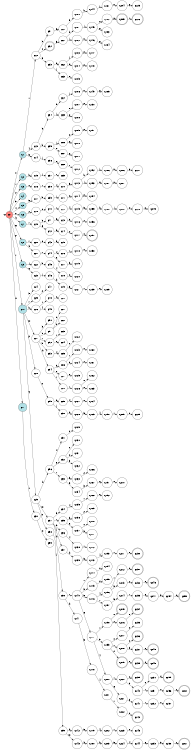 digraph APTAALF {
__start0 [style = invis, shape = none, label = "", width = 0, height = 0];

rankdir=LR;
size="8,5";

s0 [style="filled", color="black", fillcolor="#ff817b" shape="circle", label="q0"];
s1 [style="filled", color="black", fillcolor="powderblue" shape="circle", label="q1"];
s2 [style="filled", color="black", fillcolor="powderblue" shape="circle", label="q2"];
s3 [style="filled", color="black", fillcolor="powderblue" shape="circle", label="q3"];
s4 [style="filled", color="black", fillcolor="powderblue" shape="circle", label="q4"];
s5 [style="filled", color="black", fillcolor="powderblue" shape="circle", label="q5"];
s6 [style="filled", color="black", fillcolor="powderblue" shape="circle", label="q6"];
s7 [style="filled", color="black", fillcolor="powderblue" shape="circle", label="q7"];
s8 [style="filled", color="black", fillcolor="powderblue" shape="circle", label="q8"];
s9 [style="filled", color="black", fillcolor="powderblue" shape="circle", label="q9"];
s10 [style="filled", color="black", fillcolor="powderblue" shape="circle", label="q10"];
s11 [style="filled", color="black", fillcolor="powderblue" shape="circle", label="q11"];
s12 [style="filled", color="black", fillcolor="white" shape="circle", label="q12"];
s13 [style="filled", color="black", fillcolor="white" shape="circle", label="q13"];
s14 [style="filled", color="black", fillcolor="white" shape="circle", label="q14"];
s15 [style="filled", color="black", fillcolor="white" shape="circle", label="q15"];
s16 [style="filled", color="black", fillcolor="white" shape="circle", label="q16"];
s17 [style="filled", color="black", fillcolor="white" shape="circle", label="q17"];
s18 [style="filled", color="black", fillcolor="white" shape="circle", label="q18"];
s19 [style="filled", color="black", fillcolor="white" shape="circle", label="q19"];
s20 [style="filled", color="black", fillcolor="white" shape="circle", label="q20"];
s21 [style="filled", color="black", fillcolor="white" shape="circle", label="q21"];
s22 [style="filled", color="black", fillcolor="white" shape="circle", label="q22"];
s23 [style="filled", color="black", fillcolor="white" shape="circle", label="q23"];
s24 [style="filled", color="black", fillcolor="white" shape="circle", label="q24"];
s25 [style="filled", color="black", fillcolor="white" shape="circle", label="q25"];
s26 [style="filled", color="black", fillcolor="white" shape="circle", label="q26"];
s27 [style="filled", color="black", fillcolor="white" shape="circle", label="q27"];
s28 [style="filled", color="black", fillcolor="white" shape="circle", label="q28"];
s29 [style="filled", color="black", fillcolor="white" shape="circle", label="q29"];
s30 [style="filled", color="black", fillcolor="white" shape="circle", label="q30"];
s31 [style="filled", color="black", fillcolor="white" shape="circle", label="q31"];
s32 [style="rounded,filled", color="black", fillcolor="white" shape="doublecircle", label="q32"];
s33 [style="filled", color="black", fillcolor="white" shape="circle", label="q33"];
s34 [style="filled", color="black", fillcolor="white" shape="circle", label="q34"];
s35 [style="filled", color="black", fillcolor="white" shape="circle", label="q35"];
s36 [style="filled", color="black", fillcolor="white" shape="circle", label="q36"];
s37 [style="filled", color="black", fillcolor="white" shape="circle", label="q37"];
s38 [style="filled", color="black", fillcolor="white" shape="circle", label="q38"];
s39 [style="filled", color="black", fillcolor="white" shape="circle", label="q39"];
s40 [style="filled", color="black", fillcolor="white" shape="circle", label="q40"];
s41 [style="filled", color="black", fillcolor="white" shape="circle", label="q41"];
s42 [style="filled", color="black", fillcolor="white" shape="circle", label="q42"];
s43 [style="filled", color="black", fillcolor="white" shape="circle", label="q43"];
s44 [style="filled", color="black", fillcolor="white" shape="circle", label="q44"];
s45 [style="filled", color="black", fillcolor="white" shape="circle", label="q45"];
s46 [style="filled", color="black", fillcolor="white" shape="circle", label="q46"];
s47 [style="filled", color="black", fillcolor="white" shape="circle", label="q47"];
s48 [style="filled", color="black", fillcolor="white" shape="circle", label="q48"];
s49 [style="filled", color="black", fillcolor="white" shape="circle", label="q49"];
s50 [style="filled", color="black", fillcolor="white" shape="circle", label="q50"];
s51 [style="filled", color="black", fillcolor="white" shape="circle", label="q51"];
s52 [style="filled", color="black", fillcolor="white" shape="circle", label="q52"];
s53 [style="filled", color="black", fillcolor="white" shape="circle", label="q53"];
s54 [style="filled", color="black", fillcolor="white" shape="circle", label="q54"];
s55 [style="filled", color="black", fillcolor="white" shape="circle", label="q55"];
s56 [style="filled", color="black", fillcolor="white" shape="circle", label="q56"];
s57 [style="filled", color="black", fillcolor="white" shape="circle", label="q57"];
s58 [style="filled", color="black", fillcolor="white" shape="circle", label="q58"];
s59 [style="filled", color="black", fillcolor="white" shape="circle", label="q59"];
s60 [style="filled", color="black", fillcolor="white" shape="circle", label="q60"];
s61 [style="filled", color="black", fillcolor="white" shape="circle", label="q61"];
s62 [style="filled", color="black", fillcolor="white" shape="circle", label="q62"];
s63 [style="filled", color="black", fillcolor="white" shape="circle", label="q63"];
s64 [style="filled", color="black", fillcolor="white" shape="circle", label="q64"];
s65 [style="filled", color="black", fillcolor="white" shape="circle", label="q65"];
s66 [style="filled", color="black", fillcolor="white" shape="circle", label="q66"];
s67 [style="filled", color="black", fillcolor="white" shape="circle", label="q67"];
s68 [style="filled", color="black", fillcolor="white" shape="circle", label="q68"];
s69 [style="filled", color="black", fillcolor="white" shape="circle", label="q69"];
s70 [style="filled", color="black", fillcolor="white" shape="circle", label="q70"];
s71 [style="filled", color="black", fillcolor="white" shape="circle", label="q71"];
s72 [style="filled", color="black", fillcolor="white" shape="circle", label="q72"];
s73 [style="filled", color="black", fillcolor="white" shape="circle", label="q73"];
s74 [style="filled", color="black", fillcolor="white" shape="circle", label="q74"];
s75 [style="filled", color="black", fillcolor="white" shape="circle", label="q75"];
s76 [style="filled", color="black", fillcolor="white" shape="circle", label="q76"];
s77 [style="filled", color="black", fillcolor="white" shape="circle", label="q77"];
s78 [style="filled", color="black", fillcolor="white" shape="circle", label="q78"];
s79 [style="filled", color="black", fillcolor="white" shape="circle", label="q79"];
s80 [style="filled", color="black", fillcolor="white" shape="circle", label="q80"];
s81 [style="filled", color="black", fillcolor="white" shape="circle", label="q81"];
s82 [style="filled", color="black", fillcolor="white" shape="circle", label="q82"];
s83 [style="filled", color="black", fillcolor="white" shape="circle", label="q83"];
s84 [style="filled", color="black", fillcolor="white" shape="circle", label="q84"];
s85 [style="filled", color="black", fillcolor="white" shape="circle", label="q85"];
s86 [style="filled", color="black", fillcolor="white" shape="circle", label="q86"];
s87 [style="filled", color="black", fillcolor="white" shape="circle", label="q87"];
s88 [style="filled", color="black", fillcolor="white" shape="circle", label="q88"];
s89 [style="filled", color="black", fillcolor="white" shape="circle", label="q89"];
s90 [style="filled", color="black", fillcolor="white" shape="circle", label="q90"];
s91 [style="filled", color="black", fillcolor="white" shape="circle", label="q91"];
s92 [style="filled", color="black", fillcolor="white" shape="circle", label="q92"];
s93 [style="filled", color="black", fillcolor="white" shape="circle", label="q93"];
s94 [style="filled", color="black", fillcolor="white" shape="circle", label="q94"];
s95 [style="filled", color="black", fillcolor="white" shape="circle", label="q95"];
s96 [style="filled", color="black", fillcolor="white" shape="circle", label="q96"];
s97 [style="filled", color="black", fillcolor="white" shape="circle", label="q97"];
s98 [style="filled", color="black", fillcolor="white" shape="circle", label="q98"];
s99 [style="filled", color="black", fillcolor="white" shape="circle", label="q99"];
s100 [style="filled", color="black", fillcolor="white" shape="circle", label="q100"];
s101 [style="filled", color="black", fillcolor="white" shape="circle", label="q101"];
s102 [style="filled", color="black", fillcolor="white" shape="circle", label="q102"];
s103 [style="filled", color="black", fillcolor="white" shape="circle", label="q103"];
s104 [style="filled", color="black", fillcolor="white" shape="circle", label="q104"];
s105 [style="filled", color="black", fillcolor="white" shape="circle", label="q105"];
s106 [style="filled", color="black", fillcolor="white" shape="circle", label="q106"];
s107 [style="filled", color="black", fillcolor="white" shape="circle", label="q107"];
s108 [style="filled", color="black", fillcolor="white" shape="circle", label="q108"];
s109 [style="filled", color="black", fillcolor="white" shape="circle", label="q109"];
s110 [style="filled", color="black", fillcolor="white" shape="circle", label="q110"];
s111 [style="filled", color="black", fillcolor="white" shape="circle", label="q111"];
s112 [style="filled", color="black", fillcolor="white" shape="circle", label="q112"];
s113 [style="filled", color="black", fillcolor="white" shape="circle", label="q113"];
s114 [style="filled", color="black", fillcolor="white" shape="circle", label="q114"];
s115 [style="filled", color="black", fillcolor="white" shape="circle", label="q115"];
s116 [style="filled", color="black", fillcolor="white" shape="circle", label="q116"];
s117 [style="filled", color="black", fillcolor="white" shape="circle", label="q117"];
s118 [style="filled", color="black", fillcolor="white" shape="circle", label="q118"];
s119 [style="filled", color="black", fillcolor="white" shape="circle", label="q119"];
s120 [style="filled", color="black", fillcolor="white" shape="circle", label="q120"];
s121 [style="filled", color="black", fillcolor="white" shape="circle", label="q121"];
s122 [style="filled", color="black", fillcolor="white" shape="circle", label="q122"];
s123 [style="filled", color="black", fillcolor="white" shape="circle", label="q123"];
s124 [style="filled", color="black", fillcolor="white" shape="circle", label="q124"];
s125 [style="filled", color="black", fillcolor="white" shape="circle", label="q125"];
s126 [style="filled", color="black", fillcolor="white" shape="circle", label="q126"];
s127 [style="filled", color="black", fillcolor="white" shape="circle", label="q127"];
s128 [style="filled", color="black", fillcolor="white" shape="circle", label="q128"];
s129 [style="filled", color="black", fillcolor="white" shape="circle", label="q129"];
s130 [style="filled", color="black", fillcolor="white" shape="circle", label="q130"];
s131 [style="filled", color="black", fillcolor="white" shape="circle", label="q131"];
s132 [style="filled", color="black", fillcolor="white" shape="circle", label="q132"];
s133 [style="filled", color="black", fillcolor="white" shape="circle", label="q133"];
s134 [style="filled", color="black", fillcolor="white" shape="circle", label="q134"];
s135 [style="filled", color="black", fillcolor="white" shape="circle", label="q135"];
s136 [style="filled", color="black", fillcolor="white" shape="circle", label="q136"];
s137 [style="filled", color="black", fillcolor="white" shape="circle", label="q137"];
s138 [style="filled", color="black", fillcolor="white" shape="circle", label="q138"];
s139 [style="filled", color="black", fillcolor="white" shape="circle", label="q139"];
s140 [style="filled", color="black", fillcolor="white" shape="circle", label="q140"];
s141 [style="filled", color="black", fillcolor="white" shape="circle", label="q141"];
s142 [style="filled", color="black", fillcolor="white" shape="circle", label="q142"];
s143 [style="filled", color="black", fillcolor="white" shape="circle", label="q143"];
s144 [style="filled", color="black", fillcolor="white" shape="circle", label="q144"];
s145 [style="filled", color="black", fillcolor="white" shape="circle", label="q145"];
s146 [style="filled", color="black", fillcolor="white" shape="circle", label="q146"];
s147 [style="filled", color="black", fillcolor="white" shape="circle", label="q147"];
s148 [style="filled", color="black", fillcolor="white" shape="circle", label="q148"];
s149 [style="filled", color="black", fillcolor="white" shape="circle", label="q149"];
s150 [style="filled", color="black", fillcolor="white" shape="circle", label="q150"];
s151 [style="filled", color="black", fillcolor="white" shape="circle", label="q151"];
s152 [style="filled", color="black", fillcolor="white" shape="circle", label="q152"];
s153 [style="filled", color="black", fillcolor="white" shape="circle", label="q153"];
s154 [style="filled", color="black", fillcolor="white" shape="circle", label="q154"];
s155 [style="filled", color="black", fillcolor="white" shape="circle", label="q155"];
s156 [style="filled", color="black", fillcolor="white" shape="circle", label="q156"];
s157 [style="rounded,filled", color="black", fillcolor="white" shape="doublecircle", label="q157"];
s158 [style="filled", color="black", fillcolor="white" shape="circle", label="q158"];
s159 [style="filled", color="black", fillcolor="white" shape="circle", label="q159"];
s160 [style="filled", color="black", fillcolor="white" shape="circle", label="q160"];
s161 [style="filled", color="black", fillcolor="white" shape="circle", label="q161"];
s162 [style="filled", color="black", fillcolor="white" shape="circle", label="q162"];
s163 [style="filled", color="black", fillcolor="white" shape="circle", label="q163"];
s164 [style="filled", color="black", fillcolor="white" shape="circle", label="q164"];
s165 [style="filled", color="black", fillcolor="white" shape="circle", label="q165"];
s166 [style="filled", color="black", fillcolor="white" shape="circle", label="q166"];
s167 [style="filled", color="black", fillcolor="white" shape="circle", label="q167"];
s168 [style="filled", color="black", fillcolor="white" shape="circle", label="q168"];
s169 [style="filled", color="black", fillcolor="white" shape="circle", label="q169"];
s170 [style="filled", color="black", fillcolor="white" shape="circle", label="q170"];
s171 [style="filled", color="black", fillcolor="white" shape="circle", label="q171"];
s172 [style="filled", color="black", fillcolor="white" shape="circle", label="q172"];
s173 [style="filled", color="black", fillcolor="white" shape="circle", label="q173"];
s174 [style="filled", color="black", fillcolor="white" shape="circle", label="q174"];
s175 [style="filled", color="black", fillcolor="white" shape="circle", label="q175"];
s176 [style="filled", color="black", fillcolor="white" shape="circle", label="q176"];
s177 [style="filled", color="black", fillcolor="white" shape="circle", label="q177"];
s178 [style="filled", color="black", fillcolor="white" shape="circle", label="q178"];
s179 [style="filled", color="black", fillcolor="white" shape="circle", label="q179"];
s180 [style="filled", color="black", fillcolor="white" shape="circle", label="q180"];
s181 [style="filled", color="black", fillcolor="white" shape="circle", label="q181"];
s182 [style="filled", color="black", fillcolor="white" shape="circle", label="q182"];
s183 [style="filled", color="black", fillcolor="white" shape="circle", label="q183"];
s184 [style="filled", color="black", fillcolor="white" shape="circle", label="q184"];
s185 [style="filled", color="black", fillcolor="white" shape="circle", label="q185"];
s186 [style="filled", color="black", fillcolor="white" shape="circle", label="q186"];
s187 [style="filled", color="black", fillcolor="white" shape="circle", label="q187"];
s188 [style="filled", color="black", fillcolor="white" shape="circle", label="q188"];
s189 [style="filled", color="black", fillcolor="white" shape="circle", label="q189"];
s190 [style="filled", color="black", fillcolor="white" shape="circle", label="q190"];
s191 [style="filled", color="black", fillcolor="white" shape="circle", label="q191"];
s192 [style="filled", color="black", fillcolor="white" shape="circle", label="q192"];
s193 [style="filled", color="black", fillcolor="white" shape="circle", label="q193"];
s194 [style="filled", color="black", fillcolor="white" shape="circle", label="q194"];
s195 [style="filled", color="black", fillcolor="white" shape="circle", label="q195"];
s196 [style="filled", color="black", fillcolor="white" shape="circle", label="q196"];
s197 [style="filled", color="black", fillcolor="white" shape="circle", label="q197"];
s198 [style="filled", color="black", fillcolor="white" shape="circle", label="q198"];
s199 [style="filled", color="black", fillcolor="white" shape="circle", label="q199"];
s200 [style="filled", color="black", fillcolor="white" shape="circle", label="q200"];
s201 [style="filled", color="black", fillcolor="white" shape="circle", label="q201"];
s202 [style="filled", color="black", fillcolor="white" shape="circle", label="q202"];
s203 [style="filled", color="black", fillcolor="white" shape="circle", label="q203"];
s204 [style="filled", color="black", fillcolor="white" shape="circle", label="q204"];
s205 [style="rounded,filled", color="black", fillcolor="white" shape="doublecircle", label="q205"];
s206 [style="filled", color="black", fillcolor="white" shape="circle", label="q206"];
s207 [style="filled", color="black", fillcolor="white" shape="circle", label="q207"];
s208 [style="filled", color="black", fillcolor="white" shape="circle", label="q208"];
s209 [style="filled", color="black", fillcolor="white" shape="circle", label="q209"];
s210 [style="filled", color="black", fillcolor="white" shape="circle", label="q210"];
s211 [style="filled", color="black", fillcolor="white" shape="circle", label="q211"];
s212 [style="filled", color="black", fillcolor="white" shape="circle", label="q212"];
s213 [style="filled", color="black", fillcolor="white" shape="circle", label="q213"];
s214 [style="filled", color="black", fillcolor="white" shape="circle", label="q214"];
s215 [style="rounded,filled", color="black", fillcolor="white" shape="doublecircle", label="q215"];
s216 [style="filled", color="black", fillcolor="white" shape="circle", label="q216"];
s217 [style="filled", color="black", fillcolor="white" shape="circle", label="q217"];
s218 [style="filled", color="black", fillcolor="white" shape="circle", label="q218"];
s219 [style="rounded,filled", color="black", fillcolor="white" shape="doublecircle", label="q219"];
s220 [style="filled", color="black", fillcolor="white" shape="circle", label="q220"];
s221 [style="filled", color="black", fillcolor="white" shape="circle", label="q221"];
s222 [style="filled", color="black", fillcolor="white" shape="circle", label="q222"];
s223 [style="filled", color="black", fillcolor="white" shape="circle", label="q223"];
s224 [style="filled", color="black", fillcolor="white" shape="circle", label="q224"];
s225 [style="filled", color="black", fillcolor="white" shape="circle", label="q225"];
s226 [style="rounded,filled", color="black", fillcolor="white" shape="doublecircle", label="q226"];
s227 [style="filled", color="black", fillcolor="white" shape="circle", label="q227"];
s228 [style="filled", color="black", fillcolor="white" shape="circle", label="q228"];
s229 [style="filled", color="black", fillcolor="white" shape="circle", label="q229"];
s230 [style="rounded,filled", color="black", fillcolor="white" shape="doublecircle", label="q230"];
s231 [style="rounded,filled", color="black", fillcolor="white" shape="doublecircle", label="q231"];
s232 [style="filled", color="black", fillcolor="white" shape="circle", label="q232"];
s233 [style="filled", color="black", fillcolor="white" shape="circle", label="q233"];
s234 [style="rounded,filled", color="black", fillcolor="white" shape="doublecircle", label="q234"];
s235 [style="filled", color="black", fillcolor="white" shape="circle", label="q235"];
s236 [style="rounded,filled", color="black", fillcolor="white" shape="doublecircle", label="q236"];
s237 [style="filled", color="black", fillcolor="white" shape="circle", label="q237"];
s238 [style="rounded,filled", color="black", fillcolor="white" shape="doublecircle", label="q238"];
s239 [style="rounded,filled", color="black", fillcolor="white" shape="doublecircle", label="q239"];
s240 [style="filled", color="black", fillcolor="white" shape="circle", label="q240"];
s241 [style="filled", color="black", fillcolor="white" shape="circle", label="q241"];
s242 [style="rounded,filled", color="black", fillcolor="white" shape="doublecircle", label="q242"];
s243 [style="filled", color="black", fillcolor="white" shape="circle", label="q243"];
s244 [style="filled", color="black", fillcolor="white" shape="circle", label="q244"];
s245 [style="filled", color="black", fillcolor="white" shape="circle", label="q245"];
s246 [style="rounded,filled", color="black", fillcolor="white" shape="doublecircle", label="q246"];
s247 [style="filled", color="black", fillcolor="white" shape="circle", label="q247"];
s248 [style="rounded,filled", color="black", fillcolor="white" shape="doublecircle", label="q248"];
s249 [style="rounded,filled", color="black", fillcolor="white" shape="doublecircle", label="q249"];
s250 [style="filled", color="black", fillcolor="white" shape="circle", label="q250"];
s251 [style="filled", color="black", fillcolor="white" shape="circle", label="q251"];
s252 [style="filled", color="black", fillcolor="white" shape="circle", label="q252"];
s253 [style="filled", color="black", fillcolor="white" shape="circle", label="q253"];
s254 [style="filled", color="black", fillcolor="white" shape="circle", label="q254"];
s255 [style="rounded,filled", color="black", fillcolor="white" shape="doublecircle", label="q255"];
s256 [style="filled", color="black", fillcolor="white" shape="circle", label="q256"];
s257 [style="filled", color="black", fillcolor="white" shape="circle", label="q257"];
s258 [style="filled", color="black", fillcolor="white" shape="circle", label="q258"];
s259 [style="rounded,filled", color="black", fillcolor="white" shape="doublecircle", label="q259"];
s260 [style="rounded,filled", color="black", fillcolor="white" shape="doublecircle", label="q260"];
s261 [style="rounded,filled", color="black", fillcolor="white" shape="doublecircle", label="q261"];
subgraph cluster_main { 
	graph [pad=".75", ranksep="0.15", nodesep="0.15"];
	 style=invis; 
	__start0 -> s0 [penwidth=2];
}
s0 -> s1 [label="0"];
s0 -> s2 [label="1"];
s0 -> s3 [label="2"];
s0 -> s4 [label="3"];
s0 -> s5 [label="4"];
s0 -> s6 [label="8"];
s0 -> s7 [label="k"];
s0 -> s8 [label="m"];
s0 -> s9 [label="p"];
s0 -> s10 [label="r"];
s0 -> s11 [label="x"];
s1 -> s12 [label="1"];
s1 -> s13 [label="4"];
s1 -> s14 [label="5"];
s2 -> s15 [label="h"];
s3 -> s16 [label="0"];
s5 -> s17 [label="5"];
s6 -> s18 [label="2"];
s7 -> s19 [label="7"];
s8 -> s20 [label="7"];
s8 -> s21 [label="k"];
s9 -> s22 [label="j"];
s9 -> s23 [label="q"];
s10 -> s24 [label="3"];
s10 -> s25 [label="7"];
s10 -> s26 [label="h"];
s10 -> s27 [label="m"];
s10 -> s28 [label="p"];
s10 -> s29 [label="q"];
s11 -> s30 [label="z"];
s12 -> s31 [label="3"];
s12 -> s32 [label="4"];
s12 -> s33 [label="5"];
s13 -> s34 [label="5"];
s13 -> s35 [label="h"];
s14 -> s36 [label="j"];
s15 -> s37 [label="j"];
s16 -> s38 [label="1"];
s17 -> s39 [label="h"];
s18 -> s40 [label="0"];
s19 -> s41 [label="5"];
s19 -> s42 [label="6"];
s20 -> s43 [label="6"];
s21 -> s44 [label="7"];
s22 -> s45 [label="h"];
s23 -> s46 [label="j"];
s25 -> s47 [label="2"];
s26 -> s48 [label="1"];
s26 -> s49 [label="4"];
s27 -> s50 [label="3"];
s27 -> s51 [label="5"];
s27 -> s52 [label="7"];
s27 -> s53 [label="h"];
s27 -> s54 [label="k"];
s28 -> s55 [label="n"];
s29 -> s56 [label="k"];
s29 -> s57 [label="m"];
s29 -> s58 [label="n"];
s30 -> s59 [label="x"];
s31 -> s60 [label="6"];
s32 -> s61 [label="5"];
s33 -> s62 [label="h"];
s33 -> s63 [label="j"];
s34 -> s64 [label="h"];
s34 -> s65 [label="j"];
s35 -> s66 [label="j"];
s35 -> s67 [label="n"];
s36 -> s68 [label="n"];
s37 -> s69 [label="r"];
s38 -> s70 [label="4"];
s39 -> s71 [label="j"];
s40 -> s72 [label="1"];
s41 -> s73 [label="6"];
s42 -> s74 [label="3"];
s43 -> s75 [label="3"];
s44 -> s76 [label="4"];
s44 -> s77 [label="6"];
s45 -> s78 [label="4"];
s46 -> s79 [label="h"];
s48 -> s80 [label="0"];
s51 -> s81 [label="0"];
s51 -> s82 [label="2"];
s52 -> s83 [label="1"];
s52 -> s84 [label="6"];
s53 -> s85 [label="4"];
s54 -> s86 [label="5"];
s54 -> s87 [label="6"];
s54 -> s88 [label="7"];
s55 -> s89 [label="h"];
s55 -> s90 [label="j"];
s56 -> s91 [label="4"];
s56 -> s92 [label="6"];
s56 -> s93 [label="7"];
s57 -> s94 [label="5"];
s57 -> s95 [label="7"];
s57 -> s96 [label="h"];
s57 -> s97 [label="j"];
s57 -> s98 [label="k"];
s58 -> s99 [label="j"];
s60 -> s100 [label="5"];
s61 -> s101 [label="h"];
s61 -> s102 [label="j"];
s62 -> s103 [label="j"];
s62 -> s104 [label="n"];
s63 -> s105 [label="n"];
s64 -> s106 [label="j"];
s65 -> s107 [label="n"];
s65 -> s108 [label="p"];
s66 -> s109 [label="n"];
s66 -> s110 [label="p"];
s67 -> s111 [label="p"];
s68 -> s112 [label="r"];
s70 -> s113 [label="5"];
s71 -> s114 [label="n"];
s72 -> s115 [label="4"];
s73 -> s116 [label="3"];
s74 -> s117 [label="2"];
s76 -> s118 [label="1"];
s77 -> s119 [label="3"];
s78 -> s120 [label="0"];
s79 -> s121 [label="5"];
s85 -> s122 [label="0"];
s86 -> s123 [label="1"];
s86 -> s124 [label="3"];
s87 -> s125 [label="2"];
s88 -> s126 [label="1"];
s89 -> s127 [label="4"];
s90 -> s128 [label="h"];
s91 -> s129 [label="2"];
s92 -> s130 [label="0"];
s92 -> s131 [label="2"];
s92 -> s132 [label="3"];
s93 -> s133 [label="3"];
s93 -> s134 [label="6"];
s94 -> s135 [label="4"];
s95 -> s136 [label="3"];
s95 -> s137 [label="6"];
s96 -> s138 [label="4"];
s97 -> s139 [label="h"];
s98 -> s140 [label="7"];
s98 -> s141 [label="h"];
s99 -> s142 [label="h"];
s99 -> s143 [label="m"];
s100 -> s144 [label="h"];
s101 -> s145 [label="j"];
s102 -> s146 [label="n"];
s103 -> s147 [label="p"];
s104 -> s148 [label="p"];
s106 -> s149 [label="n"];
s107 -> s150 [label="p"];
s109 -> s151 [label="p"];
s113 -> s152 [label="h"];
s113 -> s153 [label="j"];
s114 -> s154 [label="p"];
s115 -> s155 [label="5"];
s116 -> s156 [label="2"];
s117 -> s157 [label="0"];
s118 -> s158 [label="0"];
s121 -> s159 [label="1"];
s123 -> s160 [label="0"];
s124 -> s161 [label="2"];
s126 -> s162 [label="0"];
s126 -> s163 [label="2"];
s127 -> s164 [label="0"];
s128 -> s165 [label="5"];
s133 -> s166 [label="2"];
s134 -> s167 [label="3"];
s135 -> s168 [label="1"];
s136 -> s169 [label="2"];
s137 -> s170 [label="0"];
s137 -> s171 [label="3"];
s138 -> s172 [label="1"];
s139 -> s173 [label="5"];
s140 -> s174 [label="1"];
s140 -> s175 [label="3"];
s140 -> s176 [label="5"];
s140 -> s177 [label="6"];
s141 -> s178 [label="5"];
s142 -> s179 [label="5"];
s143 -> s180 [label="k"];
s144 -> s181 [label="j"];
s145 -> s182 [label="n"];
s145 -> s183 [label="p"];
s146 -> s184 [label="p"];
s149 -> s185 [label="p"];
s152 -> s186 [label="j"];
s153 -> s187 [label="n"];
s155 -> s188 [label="h"];
s159 -> s189 [label="0"];
s165 -> s190 [label="4"];
s167 -> s191 [label="2"];
s168 -> s192 [label="0"];
s173 -> s193 [label="4"];
s174 -> s194 [label="0"];
s175 -> s195 [label="2"];
s176 -> s196 [label="4"];
s176 -> s197 [label="7"];
s177 -> s198 [label="1"];
s177 -> s199 [label="3"];
s177 -> s200 [label="4"];
s178 -> s201 [label="4"];
s179 -> s202 [label="4"];
s180 -> s203 [label="h"];
s181 -> s204 [label="n"];
s182 -> s205 [label="p"];
s186 -> s206 [label="n"];
s187 -> s207 [label="p"];
s188 -> s208 [label="j"];
s190 -> s209 [label="1"];
s191 -> s210 [label="0"];
s193 -> s211 [label="1"];
s196 -> s212 [label="1"];
s196 -> s213 [label="3"];
s197 -> s214 [label="5"];
s198 -> s215 [label="0"];
s198 -> s216 [label="2"];
s199 -> s217 [label="0"];
s199 -> s218 [label="1"];
s199 -> s219 [label="2"];
s200 -> s220 [label="1"];
s200 -> s221 [label="6"];
s201 -> s222 [label="1"];
s202 -> s223 [label="1"];
s203 -> s224 [label="5"];
s204 -> s225 [label="p"];
s205 -> s226 [label="r"];
s206 -> s227 [label="p"];
s208 -> s228 [label="n"];
s209 -> s229 [label="0"];
s211 -> s230 [label="0"];
s212 -> s231 [label="0"];
s213 -> s232 [label="2"];
s214 -> s233 [label="7"];
s216 -> s234 [label="0"];
s217 -> s235 [label="2"];
s218 -> s236 [label="0"];
s218 -> s237 [label="3"];
s219 -> s238 [label="0"];
s220 -> s239 [label="0"];
s220 -> s240 [label="3"];
s221 -> s241 [label="3"];
s222 -> s242 [label="0"];
s223 -> s243 [label="0"];
s224 -> s244 [label="4"];
s228 -> s245 [label="p"];
s232 -> s246 [label="0"];
s233 -> s247 [label="6"];
s237 -> s248 [label="2"];
s238 -> s249 [label="2"];
s240 -> s250 [label="0"];
s240 -> s251 [label="1"];
s241 -> s252 [label="1"];
s244 -> s253 [label="6"];
s247 -> s254 [label="3"];
s250 -> s255 [label="2"];
s251 -> s256 [label="0"];
s252 -> s257 [label="0"];
s253 -> s258 [label="3"];
s254 -> s259 [label="2"];
s256 -> s260 [label="2"];
s258 -> s261 [label="2"];

}